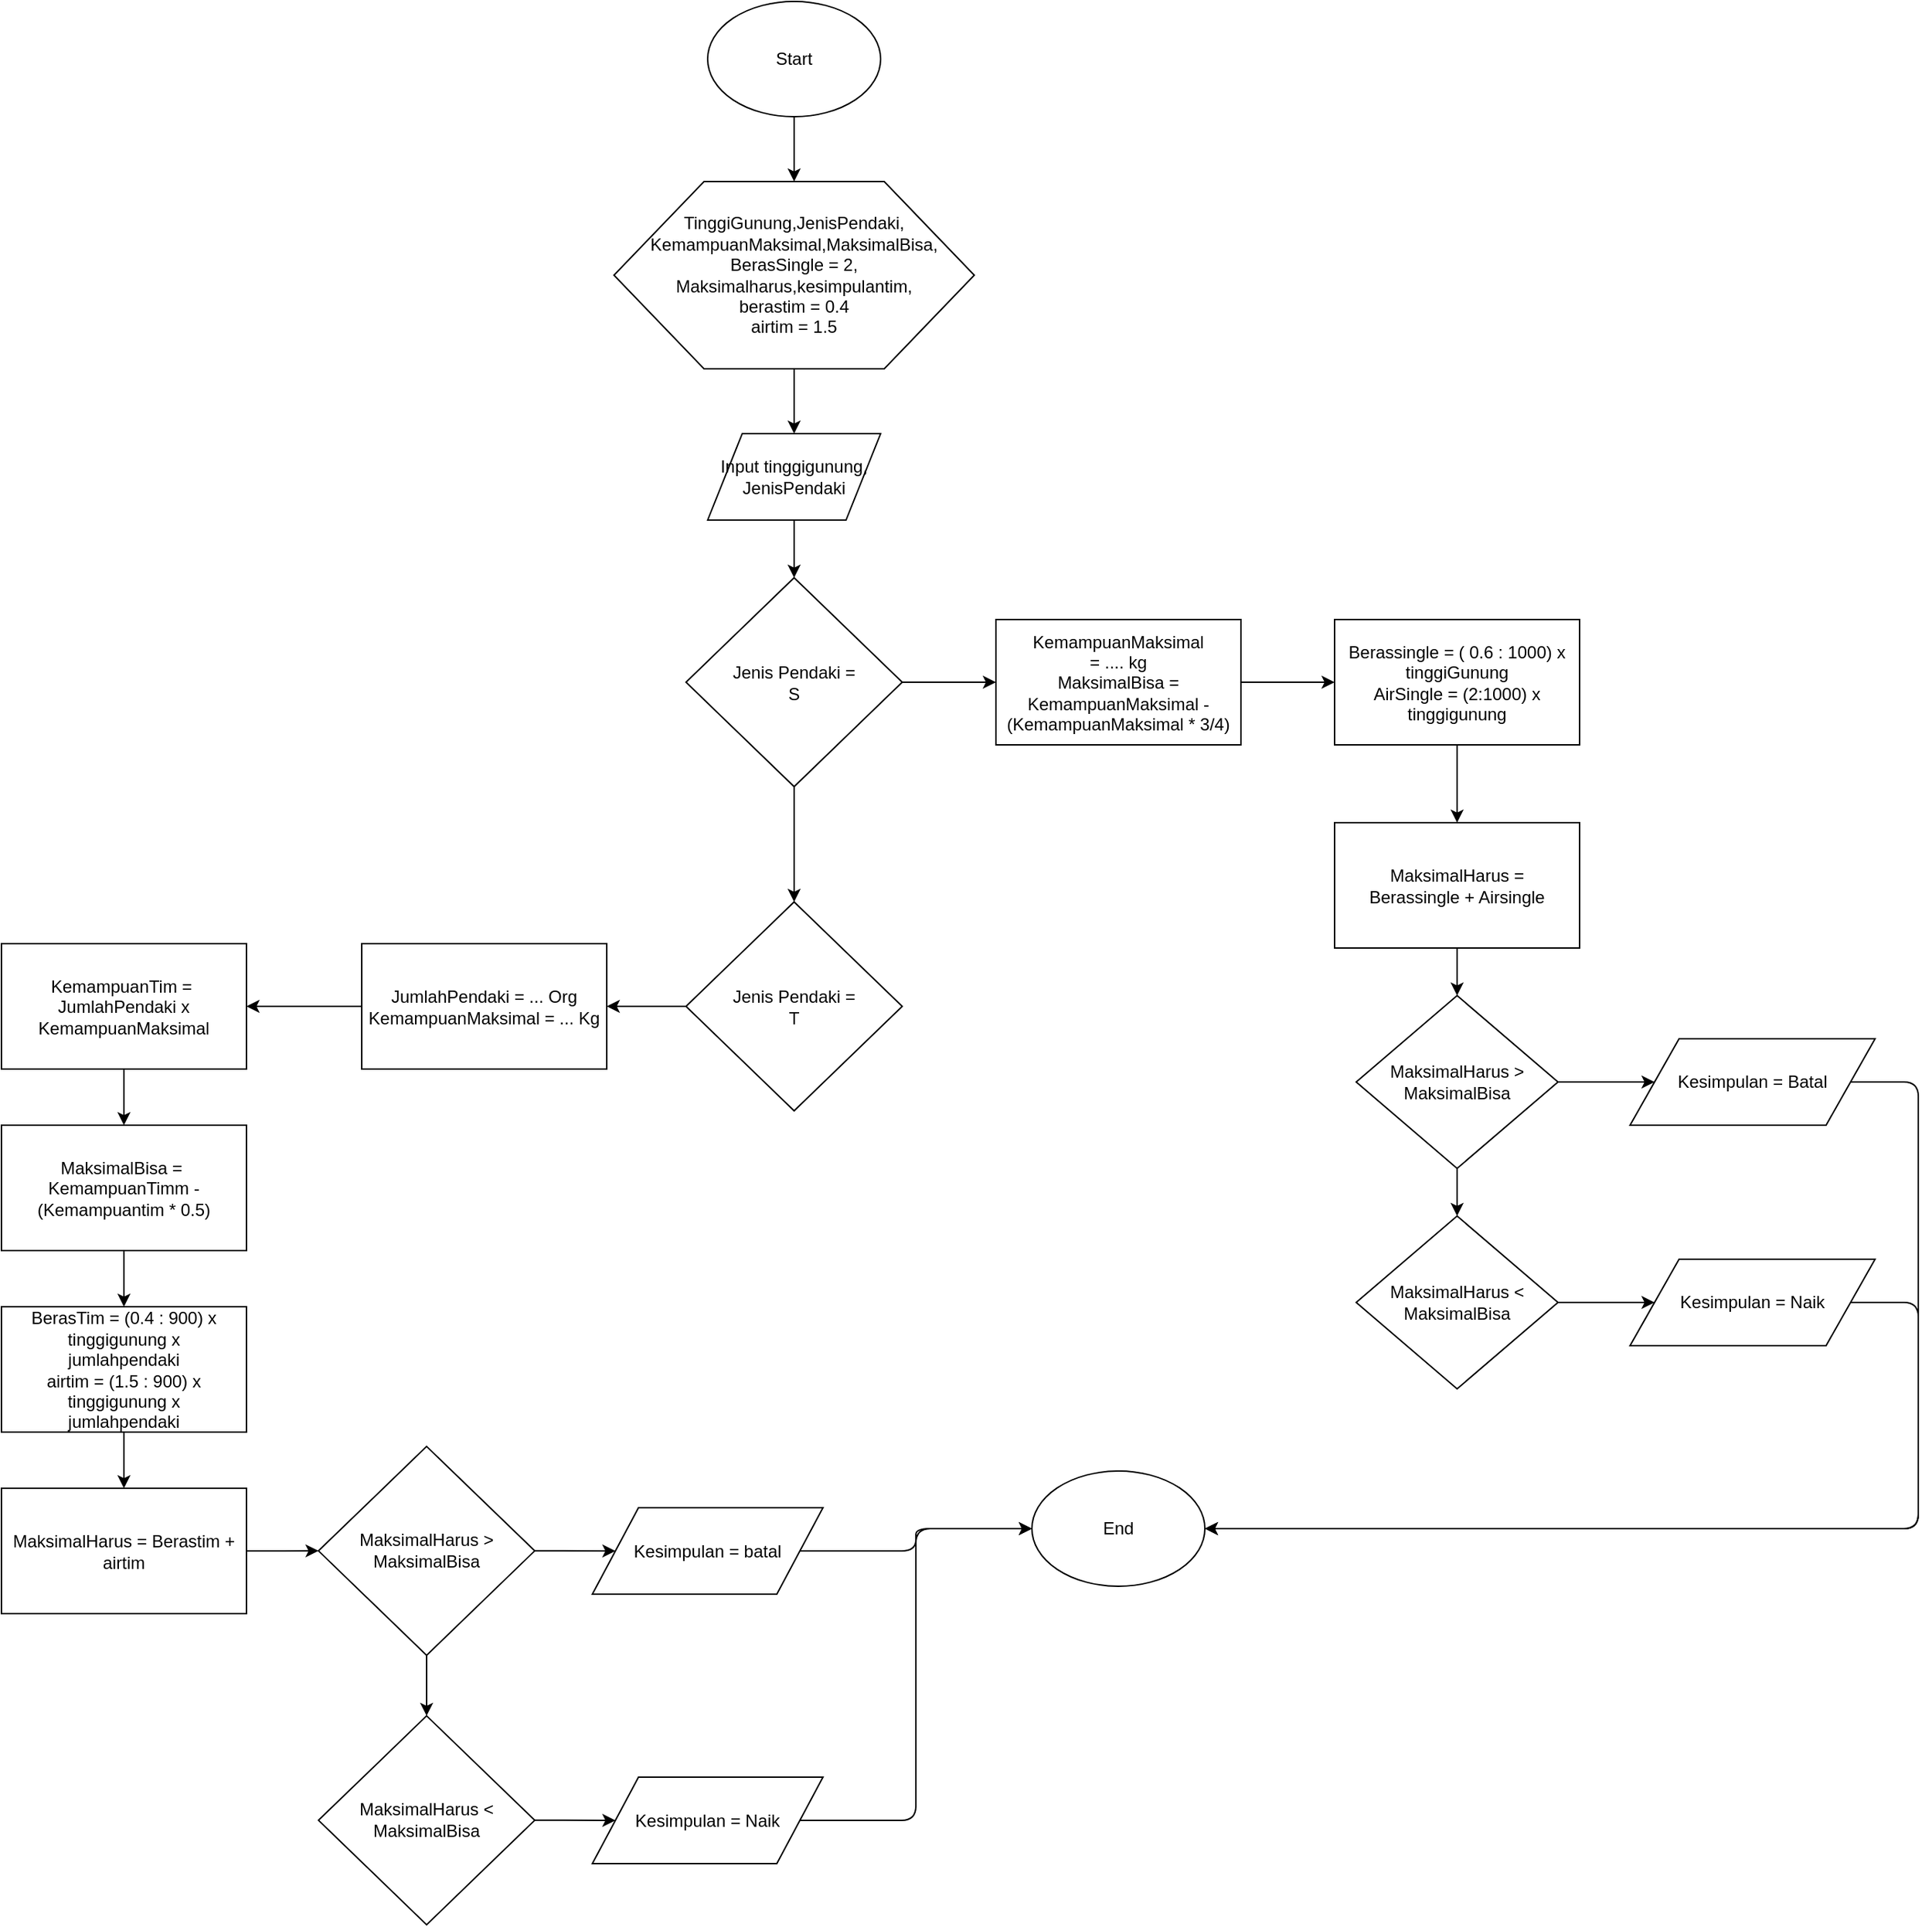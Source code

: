 <mxfile version="12.1.3" type="github" pages="1">
  <diagram id="6a731a19-8d31-9384-78a2-239565b7b9f0" name="Page-1">
    <mxGraphModel dx="1870" dy="1001" grid="1" gridSize="10" guides="1" tooltips="1" connect="1" arrows="1" fold="1" page="1" pageScale="1" pageWidth="3300" pageHeight="2339" background="#ffffff" math="0" shadow="0">
      <root>
        <mxCell id="0"/>
        <mxCell id="1" parent="0"/>
        <mxCell id="9dvlRsEhw4zqkDcm1pJb-57" value="" style="edgeStyle=orthogonalEdgeStyle;rounded=0;orthogonalLoop=1;jettySize=auto;html=1;" edge="1" parent="1" source="9dvlRsEhw4zqkDcm1pJb-55" target="9dvlRsEhw4zqkDcm1pJb-56">
          <mxGeometry relative="1" as="geometry"/>
        </mxCell>
        <mxCell id="9dvlRsEhw4zqkDcm1pJb-55" value="Start" style="ellipse;whiteSpace=wrap;html=1;" vertex="1" parent="1">
          <mxGeometry x="1400" y="60" width="120" height="80" as="geometry"/>
        </mxCell>
        <mxCell id="9dvlRsEhw4zqkDcm1pJb-59" value="" style="edgeStyle=orthogonalEdgeStyle;rounded=0;orthogonalLoop=1;jettySize=auto;html=1;" edge="1" parent="1" source="9dvlRsEhw4zqkDcm1pJb-56" target="9dvlRsEhw4zqkDcm1pJb-58">
          <mxGeometry relative="1" as="geometry"/>
        </mxCell>
        <mxCell id="9dvlRsEhw4zqkDcm1pJb-56" value="TinggiGunung,JenisPendaki,&lt;br&gt;KemampuanMaksimal,MaksimalBisa,&lt;br&gt;BerasSingle = 2, Maksimalharus,kesimpulantim,&lt;br&gt;berastim = 0.4&lt;br&gt;airtim = 1.5" style="shape=hexagon;perimeter=hexagonPerimeter2;whiteSpace=wrap;html=1;" vertex="1" parent="1">
          <mxGeometry x="1335" y="185" width="250" height="130" as="geometry"/>
        </mxCell>
        <mxCell id="9dvlRsEhw4zqkDcm1pJb-61" value="" style="edgeStyle=orthogonalEdgeStyle;rounded=0;orthogonalLoop=1;jettySize=auto;html=1;" edge="1" parent="1" source="9dvlRsEhw4zqkDcm1pJb-58" target="9dvlRsEhw4zqkDcm1pJb-60">
          <mxGeometry relative="1" as="geometry"/>
        </mxCell>
        <mxCell id="9dvlRsEhw4zqkDcm1pJb-58" value="Input tinggigunung,&lt;br&gt;JenisPendaki" style="shape=parallelogram;perimeter=parallelogramPerimeter;whiteSpace=wrap;html=1;" vertex="1" parent="1">
          <mxGeometry x="1400" y="360" width="120" height="60" as="geometry"/>
        </mxCell>
        <mxCell id="9dvlRsEhw4zqkDcm1pJb-63" value="" style="edgeStyle=orthogonalEdgeStyle;rounded=0;orthogonalLoop=1;jettySize=auto;html=1;" edge="1" parent="1" source="9dvlRsEhw4zqkDcm1pJb-60" target="9dvlRsEhw4zqkDcm1pJb-62">
          <mxGeometry relative="1" as="geometry"/>
        </mxCell>
        <mxCell id="9dvlRsEhw4zqkDcm1pJb-82" value="" style="edgeStyle=orthogonalEdgeStyle;rounded=0;orthogonalLoop=1;jettySize=auto;html=1;" edge="1" parent="1" source="9dvlRsEhw4zqkDcm1pJb-60" target="9dvlRsEhw4zqkDcm1pJb-81">
          <mxGeometry relative="1" as="geometry"/>
        </mxCell>
        <mxCell id="9dvlRsEhw4zqkDcm1pJb-60" value="Jenis Pendaki =&lt;br&gt;S" style="rhombus;whiteSpace=wrap;html=1;" vertex="1" parent="1">
          <mxGeometry x="1385" y="460" width="150" height="145" as="geometry"/>
        </mxCell>
        <mxCell id="9dvlRsEhw4zqkDcm1pJb-84" value="" style="edgeStyle=orthogonalEdgeStyle;rounded=0;orthogonalLoop=1;jettySize=auto;html=1;" edge="1" parent="1" source="9dvlRsEhw4zqkDcm1pJb-81" target="9dvlRsEhw4zqkDcm1pJb-83">
          <mxGeometry relative="1" as="geometry"/>
        </mxCell>
        <mxCell id="9dvlRsEhw4zqkDcm1pJb-81" value="Jenis Pendaki =&lt;br&gt;T" style="rhombus;whiteSpace=wrap;html=1;" vertex="1" parent="1">
          <mxGeometry x="1385" y="685" width="150" height="145" as="geometry"/>
        </mxCell>
        <mxCell id="9dvlRsEhw4zqkDcm1pJb-65" value="" style="edgeStyle=orthogonalEdgeStyle;rounded=0;orthogonalLoop=1;jettySize=auto;html=1;" edge="1" parent="1" source="9dvlRsEhw4zqkDcm1pJb-62" target="9dvlRsEhw4zqkDcm1pJb-64">
          <mxGeometry relative="1" as="geometry"/>
        </mxCell>
        <mxCell id="9dvlRsEhw4zqkDcm1pJb-62" value="KemampuanMaksimal&lt;br&gt;= .... kg&lt;br&gt;MaksimalBisa = KemampuanMaksimal - (KemampuanMaksimal * 3/4)" style="rounded=0;whiteSpace=wrap;html=1;" vertex="1" parent="1">
          <mxGeometry x="1600" y="489" width="170" height="87" as="geometry"/>
        </mxCell>
        <mxCell id="9dvlRsEhw4zqkDcm1pJb-67" value="" style="edgeStyle=orthogonalEdgeStyle;rounded=0;orthogonalLoop=1;jettySize=auto;html=1;" edge="1" parent="1" source="9dvlRsEhw4zqkDcm1pJb-64" target="9dvlRsEhw4zqkDcm1pJb-66">
          <mxGeometry relative="1" as="geometry"/>
        </mxCell>
        <mxCell id="9dvlRsEhw4zqkDcm1pJb-64" value="Berassingle = ( 0.6 : 1000) x&lt;br&gt;tinggiGunung&lt;br&gt;AirSingle = (2:1000) x&lt;br&gt;tinggigunung" style="rounded=0;whiteSpace=wrap;html=1;" vertex="1" parent="1">
          <mxGeometry x="1835" y="489" width="170" height="87" as="geometry"/>
        </mxCell>
        <mxCell id="9dvlRsEhw4zqkDcm1pJb-69" value="" style="edgeStyle=orthogonalEdgeStyle;rounded=0;orthogonalLoop=1;jettySize=auto;html=1;" edge="1" parent="1" source="9dvlRsEhw4zqkDcm1pJb-66" target="9dvlRsEhw4zqkDcm1pJb-68">
          <mxGeometry relative="1" as="geometry"/>
        </mxCell>
        <mxCell id="9dvlRsEhw4zqkDcm1pJb-66" value="MaksimalHarus =&lt;br&gt;Berassingle + Airsingle" style="rounded=0;whiteSpace=wrap;html=1;" vertex="1" parent="1">
          <mxGeometry x="1835" y="630" width="170" height="87" as="geometry"/>
        </mxCell>
        <mxCell id="9dvlRsEhw4zqkDcm1pJb-72" value="" style="edgeStyle=orthogonalEdgeStyle;rounded=0;orthogonalLoop=1;jettySize=auto;html=1;" edge="1" parent="1" source="9dvlRsEhw4zqkDcm1pJb-68" target="9dvlRsEhw4zqkDcm1pJb-71">
          <mxGeometry relative="1" as="geometry"/>
        </mxCell>
        <mxCell id="9dvlRsEhw4zqkDcm1pJb-74" value="" style="edgeStyle=orthogonalEdgeStyle;rounded=0;orthogonalLoop=1;jettySize=auto;html=1;" edge="1" parent="1" source="9dvlRsEhw4zqkDcm1pJb-68" target="9dvlRsEhw4zqkDcm1pJb-73">
          <mxGeometry relative="1" as="geometry"/>
        </mxCell>
        <mxCell id="9dvlRsEhw4zqkDcm1pJb-68" value="MaksimalHarus &amp;gt;&lt;br&gt;MaksimalBisa" style="rhombus;whiteSpace=wrap;html=1;" vertex="1" parent="1">
          <mxGeometry x="1850" y="750" width="140" height="120" as="geometry"/>
        </mxCell>
        <mxCell id="9dvlRsEhw4zqkDcm1pJb-78" value="" style="edgeStyle=orthogonalEdgeStyle;rounded=0;orthogonalLoop=1;jettySize=auto;html=1;" edge="1" parent="1" source="9dvlRsEhw4zqkDcm1pJb-71" target="9dvlRsEhw4zqkDcm1pJb-77">
          <mxGeometry relative="1" as="geometry"/>
        </mxCell>
        <mxCell id="9dvlRsEhw4zqkDcm1pJb-71" value="MaksimalHarus &amp;lt;&lt;br&gt;MaksimalBisa" style="rhombus;whiteSpace=wrap;html=1;" vertex="1" parent="1">
          <mxGeometry x="1850" y="903" width="140" height="120" as="geometry"/>
        </mxCell>
        <mxCell id="9dvlRsEhw4zqkDcm1pJb-73" value="Kesimpulan = Batal" style="shape=parallelogram;perimeter=parallelogramPerimeter;whiteSpace=wrap;html=1;" vertex="1" parent="1">
          <mxGeometry x="2040" y="780" width="170" height="60" as="geometry"/>
        </mxCell>
        <mxCell id="9dvlRsEhw4zqkDcm1pJb-77" value="Kesimpulan = Naik" style="shape=parallelogram;perimeter=parallelogramPerimeter;whiteSpace=wrap;html=1;" vertex="1" parent="1">
          <mxGeometry x="2040" y="933" width="170" height="60" as="geometry"/>
        </mxCell>
        <mxCell id="9dvlRsEhw4zqkDcm1pJb-79" value="" style="edgeStyle=elbowEdgeStyle;elbow=horizontal;endArrow=classic;html=1;exitX=1;exitY=0.5;exitDx=0;exitDy=0;entryX=1;entryY=0.5;entryDx=0;entryDy=0;" edge="1" parent="1" source="9dvlRsEhw4zqkDcm1pJb-73" target="9dvlRsEhw4zqkDcm1pJb-102">
          <mxGeometry width="50" height="50" relative="1" as="geometry">
            <mxPoint x="2250" y="840" as="sourcePoint"/>
            <mxPoint x="2240" y="1080" as="targetPoint"/>
            <Array as="points">
              <mxPoint x="2240" y="940"/>
            </Array>
          </mxGeometry>
        </mxCell>
        <mxCell id="9dvlRsEhw4zqkDcm1pJb-80" value="" style="edgeStyle=elbowEdgeStyle;elbow=horizontal;endArrow=classic;html=1;exitX=1;exitY=0.5;exitDx=0;exitDy=0;entryX=1;entryY=0.5;entryDx=0;entryDy=0;" edge="1" parent="1" source="9dvlRsEhw4zqkDcm1pJb-77" target="9dvlRsEhw4zqkDcm1pJb-102">
          <mxGeometry width="50" height="50" relative="1" as="geometry">
            <mxPoint x="1700" y="1130" as="sourcePoint"/>
            <mxPoint x="2240" y="1080" as="targetPoint"/>
            <Array as="points">
              <mxPoint x="2240" y="1020"/>
            </Array>
          </mxGeometry>
        </mxCell>
        <mxCell id="9dvlRsEhw4zqkDcm1pJb-86" value="" style="edgeStyle=orthogonalEdgeStyle;rounded=0;orthogonalLoop=1;jettySize=auto;html=1;" edge="1" parent="1" source="9dvlRsEhw4zqkDcm1pJb-83" target="9dvlRsEhw4zqkDcm1pJb-85">
          <mxGeometry relative="1" as="geometry"/>
        </mxCell>
        <mxCell id="9dvlRsEhw4zqkDcm1pJb-83" value="JumlahPendaki = ... Org&lt;br&gt;KemampuanMaksimal = ... Kg" style="rounded=0;whiteSpace=wrap;html=1;" vertex="1" parent="1">
          <mxGeometry x="1160" y="714" width="170" height="87" as="geometry"/>
        </mxCell>
        <mxCell id="9dvlRsEhw4zqkDcm1pJb-88" value="" style="edgeStyle=orthogonalEdgeStyle;rounded=0;orthogonalLoop=1;jettySize=auto;html=1;" edge="1" parent="1" source="9dvlRsEhw4zqkDcm1pJb-85" target="9dvlRsEhw4zqkDcm1pJb-87">
          <mxGeometry relative="1" as="geometry"/>
        </mxCell>
        <mxCell id="9dvlRsEhw4zqkDcm1pJb-85" value="KemampuanTim =&amp;nbsp;&lt;br&gt;JumlahPendaki x&lt;br&gt;KemampuanMaksimal" style="rounded=0;whiteSpace=wrap;html=1;" vertex="1" parent="1">
          <mxGeometry x="910" y="714" width="170" height="87" as="geometry"/>
        </mxCell>
        <mxCell id="9dvlRsEhw4zqkDcm1pJb-90" value="" style="edgeStyle=orthogonalEdgeStyle;rounded=0;orthogonalLoop=1;jettySize=auto;html=1;" edge="1" parent="1" source="9dvlRsEhw4zqkDcm1pJb-87" target="9dvlRsEhw4zqkDcm1pJb-89">
          <mxGeometry relative="1" as="geometry"/>
        </mxCell>
        <mxCell id="9dvlRsEhw4zqkDcm1pJb-87" value="MaksimalBisa =&amp;nbsp;&lt;br&gt;KemampuanTimm - (Kemampuantim * 0.5)" style="rounded=0;whiteSpace=wrap;html=1;" vertex="1" parent="1">
          <mxGeometry x="910" y="840" width="170" height="87" as="geometry"/>
        </mxCell>
        <mxCell id="9dvlRsEhw4zqkDcm1pJb-92" value="" style="edgeStyle=orthogonalEdgeStyle;rounded=0;orthogonalLoop=1;jettySize=auto;html=1;" edge="1" parent="1" source="9dvlRsEhw4zqkDcm1pJb-89" target="9dvlRsEhw4zqkDcm1pJb-91">
          <mxGeometry relative="1" as="geometry"/>
        </mxCell>
        <mxCell id="9dvlRsEhw4zqkDcm1pJb-89" value="BerasTim = (0.4 : 900) x&lt;br&gt;tinggigunung x&lt;br&gt;jumlahpendaki&lt;br&gt;airtim = (1.5 : 900) x&lt;br&gt;tinggigunung x&lt;br&gt;jumlahpendaki" style="rounded=0;whiteSpace=wrap;html=1;" vertex="1" parent="1">
          <mxGeometry x="910" y="966" width="170" height="87" as="geometry"/>
        </mxCell>
        <mxCell id="9dvlRsEhw4zqkDcm1pJb-94" value="" style="edgeStyle=orthogonalEdgeStyle;rounded=0;orthogonalLoop=1;jettySize=auto;html=1;" edge="1" parent="1" source="9dvlRsEhw4zqkDcm1pJb-91" target="9dvlRsEhw4zqkDcm1pJb-93">
          <mxGeometry relative="1" as="geometry"/>
        </mxCell>
        <mxCell id="9dvlRsEhw4zqkDcm1pJb-91" value="MaksimalHarus = Berastim + airtim" style="rounded=0;whiteSpace=wrap;html=1;" vertex="1" parent="1">
          <mxGeometry x="910" y="1092" width="170" height="87" as="geometry"/>
        </mxCell>
        <mxCell id="9dvlRsEhw4zqkDcm1pJb-97" value="" style="edgeStyle=orthogonalEdgeStyle;rounded=0;orthogonalLoop=1;jettySize=auto;html=1;" edge="1" parent="1" source="9dvlRsEhw4zqkDcm1pJb-93" target="9dvlRsEhw4zqkDcm1pJb-96">
          <mxGeometry relative="1" as="geometry"/>
        </mxCell>
        <mxCell id="9dvlRsEhw4zqkDcm1pJb-99" value="" style="edgeStyle=orthogonalEdgeStyle;rounded=0;orthogonalLoop=1;jettySize=auto;html=1;" edge="1" parent="1" source="9dvlRsEhw4zqkDcm1pJb-93" target="9dvlRsEhw4zqkDcm1pJb-98">
          <mxGeometry relative="1" as="geometry"/>
        </mxCell>
        <mxCell id="9dvlRsEhw4zqkDcm1pJb-93" value="MaksimalHarus &amp;gt;&lt;br&gt;MaksimalBisa" style="rhombus;whiteSpace=wrap;html=1;" vertex="1" parent="1">
          <mxGeometry x="1130" y="1062.929" width="150" height="145" as="geometry"/>
        </mxCell>
        <mxCell id="9dvlRsEhw4zqkDcm1pJb-101" value="" style="edgeStyle=orthogonalEdgeStyle;rounded=0;orthogonalLoop=1;jettySize=auto;html=1;" edge="1" parent="1" source="9dvlRsEhw4zqkDcm1pJb-98" target="9dvlRsEhw4zqkDcm1pJb-100">
          <mxGeometry relative="1" as="geometry"/>
        </mxCell>
        <mxCell id="9dvlRsEhw4zqkDcm1pJb-98" value="MaksimalHarus &amp;lt;&lt;br&gt;MaksimalBisa" style="rhombus;whiteSpace=wrap;html=1;" vertex="1" parent="1">
          <mxGeometry x="1130" y="1249.929" width="150" height="145" as="geometry"/>
        </mxCell>
        <mxCell id="9dvlRsEhw4zqkDcm1pJb-96" value="Kesimpulan = batal" style="shape=parallelogram;perimeter=parallelogramPerimeter;whiteSpace=wrap;html=1;" vertex="1" parent="1">
          <mxGeometry x="1320" y="1105.5" width="160" height="60" as="geometry"/>
        </mxCell>
        <mxCell id="9dvlRsEhw4zqkDcm1pJb-100" value="Kesimpulan = Naik" style="shape=parallelogram;perimeter=parallelogramPerimeter;whiteSpace=wrap;html=1;" vertex="1" parent="1">
          <mxGeometry x="1320" y="1292.5" width="160" height="60" as="geometry"/>
        </mxCell>
        <mxCell id="9dvlRsEhw4zqkDcm1pJb-102" value="End" style="ellipse;whiteSpace=wrap;html=1;" vertex="1" parent="1">
          <mxGeometry x="1625" y="1080" width="120" height="80" as="geometry"/>
        </mxCell>
        <mxCell id="9dvlRsEhw4zqkDcm1pJb-103" value="" style="edgeStyle=elbowEdgeStyle;elbow=horizontal;endArrow=classic;html=1;exitX=1;exitY=0.5;exitDx=0;exitDy=0;entryX=0;entryY=0.5;entryDx=0;entryDy=0;" edge="1" parent="1" source="9dvlRsEhw4zqkDcm1pJb-100" target="9dvlRsEhw4zqkDcm1pJb-102">
          <mxGeometry width="50" height="50" relative="1" as="geometry">
            <mxPoint x="1240" y="1490" as="sourcePoint"/>
            <mxPoint x="1290" y="1440" as="targetPoint"/>
          </mxGeometry>
        </mxCell>
        <mxCell id="9dvlRsEhw4zqkDcm1pJb-104" value="" style="edgeStyle=elbowEdgeStyle;elbow=horizontal;endArrow=classic;html=1;exitX=1;exitY=0.5;exitDx=0;exitDy=0;entryX=0;entryY=0.5;entryDx=0;entryDy=0;" edge="1" parent="1" source="9dvlRsEhw4zqkDcm1pJb-96" target="9dvlRsEhw4zqkDcm1pJb-102">
          <mxGeometry width="50" height="50" relative="1" as="geometry">
            <mxPoint x="1490" y="1470" as="sourcePoint"/>
            <mxPoint x="1540" y="1420" as="targetPoint"/>
          </mxGeometry>
        </mxCell>
      </root>
    </mxGraphModel>
  </diagram>
</mxfile>
